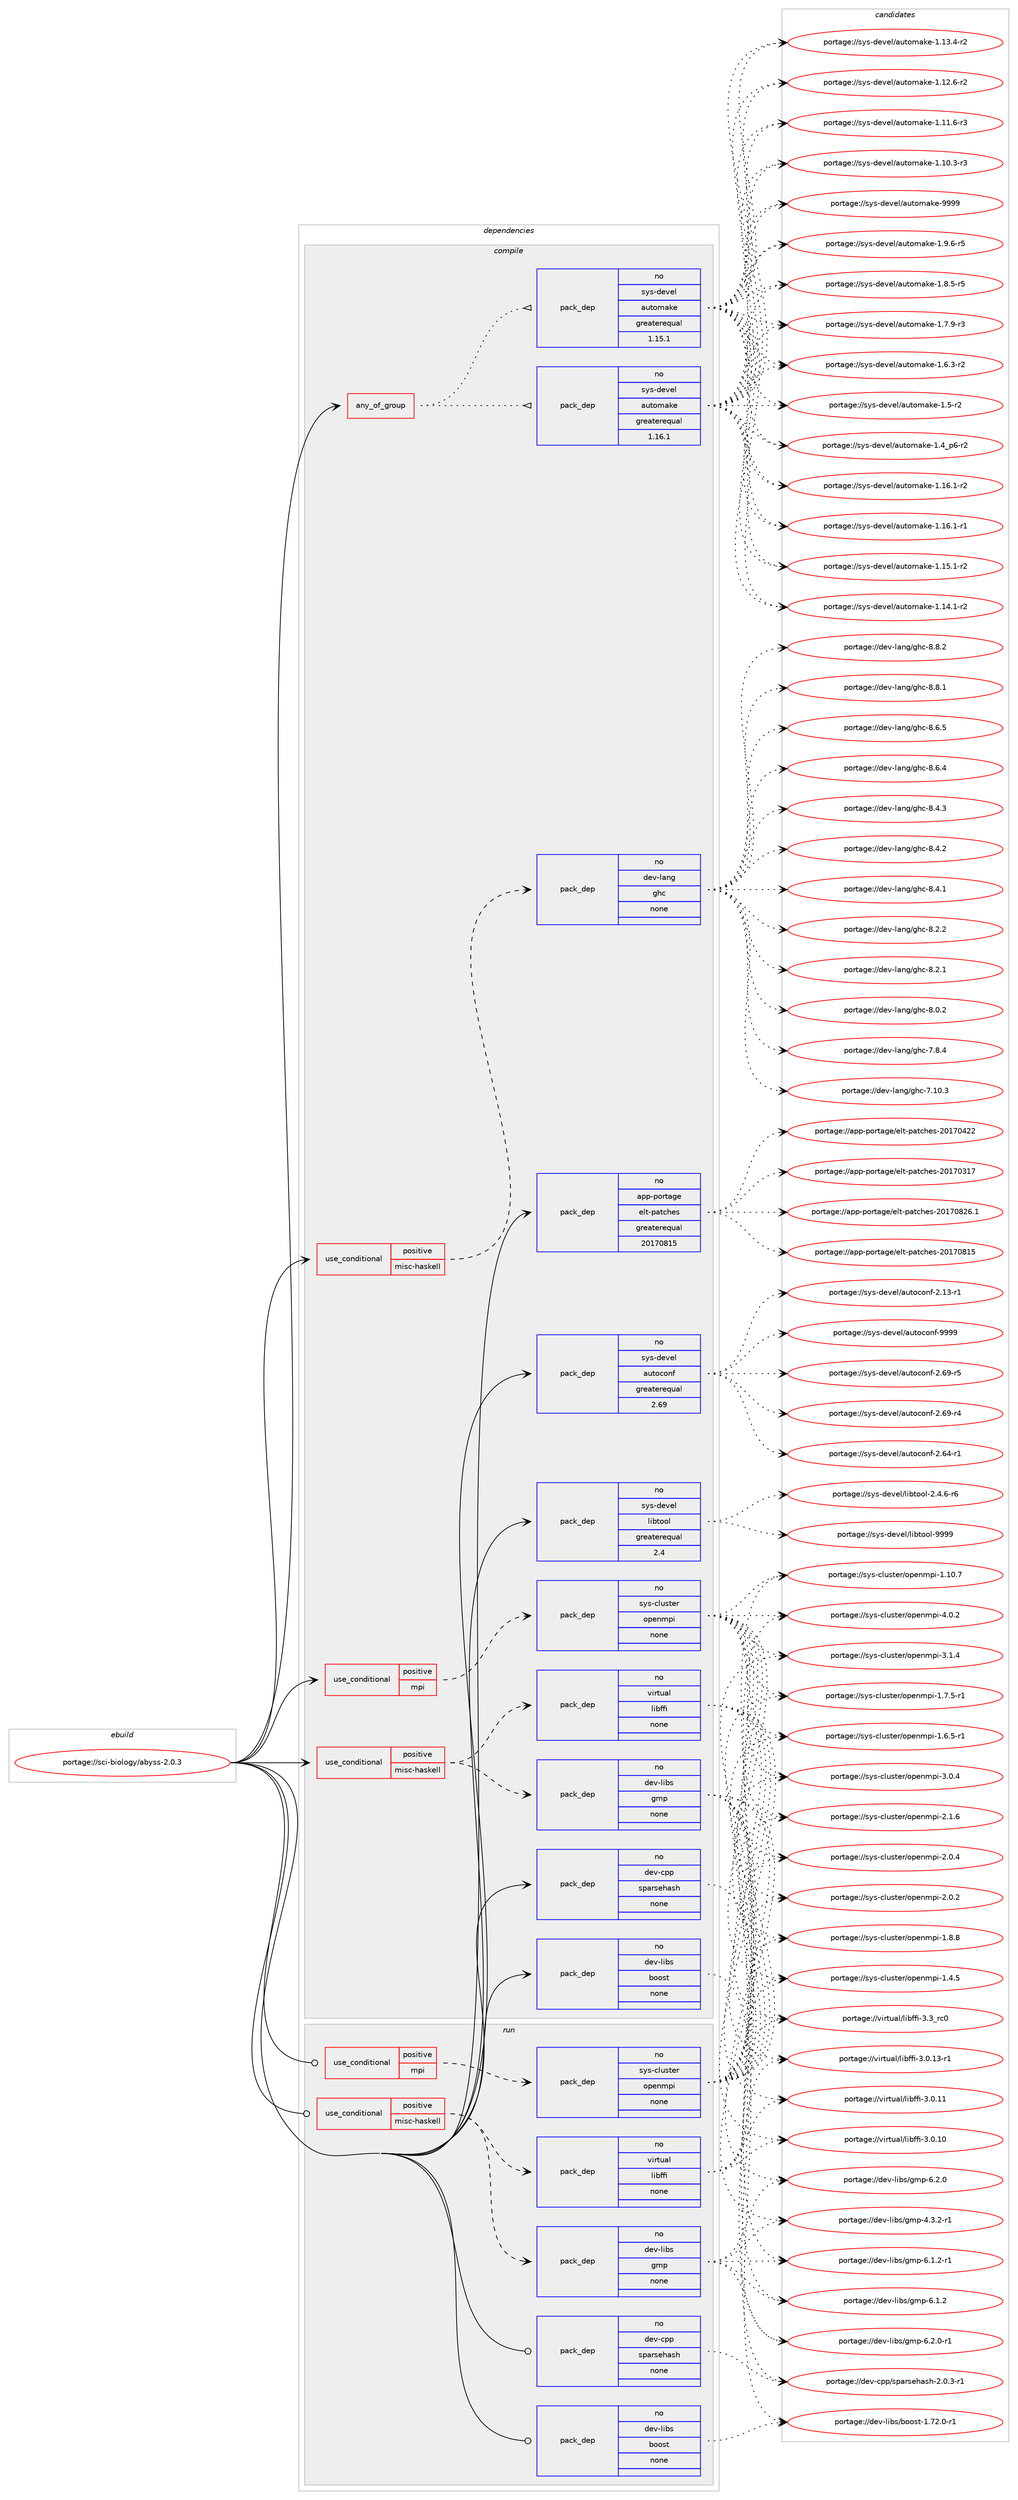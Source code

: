 digraph prolog {

# *************
# Graph options
# *************

newrank=true;
concentrate=true;
compound=true;
graph [rankdir=LR,fontname=Helvetica,fontsize=10,ranksep=1.5];#, ranksep=2.5, nodesep=0.2];
edge  [arrowhead=vee];
node  [fontname=Helvetica,fontsize=10];

# **********
# The ebuild
# **********

subgraph cluster_leftcol {
color=gray;
rank=same;
label=<<i>ebuild</i>>;
id [label="portage://sci-biology/abyss-2.0.3", color=red, width=4, href="../sci-biology/abyss-2.0.3.svg"];
}

# ****************
# The dependencies
# ****************

subgraph cluster_midcol {
color=gray;
label=<<i>dependencies</i>>;
subgraph cluster_compile {
fillcolor="#eeeeee";
style=filled;
label=<<i>compile</i>>;
subgraph any949 {
dependency44698 [label=<<TABLE BORDER="0" CELLBORDER="1" CELLSPACING="0" CELLPADDING="4"><TR><TD CELLPADDING="10">any_of_group</TD></TR></TABLE>>, shape=none, color=red];subgraph pack35707 {
dependency44699 [label=<<TABLE BORDER="0" CELLBORDER="1" CELLSPACING="0" CELLPADDING="4" WIDTH="220"><TR><TD ROWSPAN="6" CELLPADDING="30">pack_dep</TD></TR><TR><TD WIDTH="110">no</TD></TR><TR><TD>sys-devel</TD></TR><TR><TD>automake</TD></TR><TR><TD>greaterequal</TD></TR><TR><TD>1.16.1</TD></TR></TABLE>>, shape=none, color=blue];
}
dependency44698:e -> dependency44699:w [weight=20,style="dotted",arrowhead="oinv"];
subgraph pack35708 {
dependency44700 [label=<<TABLE BORDER="0" CELLBORDER="1" CELLSPACING="0" CELLPADDING="4" WIDTH="220"><TR><TD ROWSPAN="6" CELLPADDING="30">pack_dep</TD></TR><TR><TD WIDTH="110">no</TD></TR><TR><TD>sys-devel</TD></TR><TR><TD>automake</TD></TR><TR><TD>greaterequal</TD></TR><TR><TD>1.15.1</TD></TR></TABLE>>, shape=none, color=blue];
}
dependency44698:e -> dependency44700:w [weight=20,style="dotted",arrowhead="oinv"];
}
id:e -> dependency44698:w [weight=20,style="solid",arrowhead="vee"];
subgraph cond8038 {
dependency44701 [label=<<TABLE BORDER="0" CELLBORDER="1" CELLSPACING="0" CELLPADDING="4"><TR><TD ROWSPAN="3" CELLPADDING="10">use_conditional</TD></TR><TR><TD>positive</TD></TR><TR><TD>misc-haskell</TD></TR></TABLE>>, shape=none, color=red];
subgraph pack35709 {
dependency44702 [label=<<TABLE BORDER="0" CELLBORDER="1" CELLSPACING="0" CELLPADDING="4" WIDTH="220"><TR><TD ROWSPAN="6" CELLPADDING="30">pack_dep</TD></TR><TR><TD WIDTH="110">no</TD></TR><TR><TD>dev-lang</TD></TR><TR><TD>ghc</TD></TR><TR><TD>none</TD></TR><TR><TD></TD></TR></TABLE>>, shape=none, color=blue];
}
dependency44701:e -> dependency44702:w [weight=20,style="dashed",arrowhead="vee"];
}
id:e -> dependency44701:w [weight=20,style="solid",arrowhead="vee"];
subgraph cond8039 {
dependency44703 [label=<<TABLE BORDER="0" CELLBORDER="1" CELLSPACING="0" CELLPADDING="4"><TR><TD ROWSPAN="3" CELLPADDING="10">use_conditional</TD></TR><TR><TD>positive</TD></TR><TR><TD>misc-haskell</TD></TR></TABLE>>, shape=none, color=red];
subgraph pack35710 {
dependency44704 [label=<<TABLE BORDER="0" CELLBORDER="1" CELLSPACING="0" CELLPADDING="4" WIDTH="220"><TR><TD ROWSPAN="6" CELLPADDING="30">pack_dep</TD></TR><TR><TD WIDTH="110">no</TD></TR><TR><TD>dev-libs</TD></TR><TR><TD>gmp</TD></TR><TR><TD>none</TD></TR><TR><TD></TD></TR></TABLE>>, shape=none, color=blue];
}
dependency44703:e -> dependency44704:w [weight=20,style="dashed",arrowhead="vee"];
subgraph pack35711 {
dependency44705 [label=<<TABLE BORDER="0" CELLBORDER="1" CELLSPACING="0" CELLPADDING="4" WIDTH="220"><TR><TD ROWSPAN="6" CELLPADDING="30">pack_dep</TD></TR><TR><TD WIDTH="110">no</TD></TR><TR><TD>virtual</TD></TR><TR><TD>libffi</TD></TR><TR><TD>none</TD></TR><TR><TD></TD></TR></TABLE>>, shape=none, color=blue];
}
dependency44703:e -> dependency44705:w [weight=20,style="dashed",arrowhead="vee"];
}
id:e -> dependency44703:w [weight=20,style="solid",arrowhead="vee"];
subgraph cond8040 {
dependency44706 [label=<<TABLE BORDER="0" CELLBORDER="1" CELLSPACING="0" CELLPADDING="4"><TR><TD ROWSPAN="3" CELLPADDING="10">use_conditional</TD></TR><TR><TD>positive</TD></TR><TR><TD>mpi</TD></TR></TABLE>>, shape=none, color=red];
subgraph pack35712 {
dependency44707 [label=<<TABLE BORDER="0" CELLBORDER="1" CELLSPACING="0" CELLPADDING="4" WIDTH="220"><TR><TD ROWSPAN="6" CELLPADDING="30">pack_dep</TD></TR><TR><TD WIDTH="110">no</TD></TR><TR><TD>sys-cluster</TD></TR><TR><TD>openmpi</TD></TR><TR><TD>none</TD></TR><TR><TD></TD></TR></TABLE>>, shape=none, color=blue];
}
dependency44706:e -> dependency44707:w [weight=20,style="dashed",arrowhead="vee"];
}
id:e -> dependency44706:w [weight=20,style="solid",arrowhead="vee"];
subgraph pack35713 {
dependency44708 [label=<<TABLE BORDER="0" CELLBORDER="1" CELLSPACING="0" CELLPADDING="4" WIDTH="220"><TR><TD ROWSPAN="6" CELLPADDING="30">pack_dep</TD></TR><TR><TD WIDTH="110">no</TD></TR><TR><TD>app-portage</TD></TR><TR><TD>elt-patches</TD></TR><TR><TD>greaterequal</TD></TR><TR><TD>20170815</TD></TR></TABLE>>, shape=none, color=blue];
}
id:e -> dependency44708:w [weight=20,style="solid",arrowhead="vee"];
subgraph pack35714 {
dependency44709 [label=<<TABLE BORDER="0" CELLBORDER="1" CELLSPACING="0" CELLPADDING="4" WIDTH="220"><TR><TD ROWSPAN="6" CELLPADDING="30">pack_dep</TD></TR><TR><TD WIDTH="110">no</TD></TR><TR><TD>dev-cpp</TD></TR><TR><TD>sparsehash</TD></TR><TR><TD>none</TD></TR><TR><TD></TD></TR></TABLE>>, shape=none, color=blue];
}
id:e -> dependency44709:w [weight=20,style="solid",arrowhead="vee"];
subgraph pack35715 {
dependency44710 [label=<<TABLE BORDER="0" CELLBORDER="1" CELLSPACING="0" CELLPADDING="4" WIDTH="220"><TR><TD ROWSPAN="6" CELLPADDING="30">pack_dep</TD></TR><TR><TD WIDTH="110">no</TD></TR><TR><TD>dev-libs</TD></TR><TR><TD>boost</TD></TR><TR><TD>none</TD></TR><TR><TD></TD></TR></TABLE>>, shape=none, color=blue];
}
id:e -> dependency44710:w [weight=20,style="solid",arrowhead="vee"];
subgraph pack35716 {
dependency44711 [label=<<TABLE BORDER="0" CELLBORDER="1" CELLSPACING="0" CELLPADDING="4" WIDTH="220"><TR><TD ROWSPAN="6" CELLPADDING="30">pack_dep</TD></TR><TR><TD WIDTH="110">no</TD></TR><TR><TD>sys-devel</TD></TR><TR><TD>autoconf</TD></TR><TR><TD>greaterequal</TD></TR><TR><TD>2.69</TD></TR></TABLE>>, shape=none, color=blue];
}
id:e -> dependency44711:w [weight=20,style="solid",arrowhead="vee"];
subgraph pack35717 {
dependency44712 [label=<<TABLE BORDER="0" CELLBORDER="1" CELLSPACING="0" CELLPADDING="4" WIDTH="220"><TR><TD ROWSPAN="6" CELLPADDING="30">pack_dep</TD></TR><TR><TD WIDTH="110">no</TD></TR><TR><TD>sys-devel</TD></TR><TR><TD>libtool</TD></TR><TR><TD>greaterequal</TD></TR><TR><TD>2.4</TD></TR></TABLE>>, shape=none, color=blue];
}
id:e -> dependency44712:w [weight=20,style="solid",arrowhead="vee"];
}
subgraph cluster_compileandrun {
fillcolor="#eeeeee";
style=filled;
label=<<i>compile and run</i>>;
}
subgraph cluster_run {
fillcolor="#eeeeee";
style=filled;
label=<<i>run</i>>;
subgraph cond8041 {
dependency44713 [label=<<TABLE BORDER="0" CELLBORDER="1" CELLSPACING="0" CELLPADDING="4"><TR><TD ROWSPAN="3" CELLPADDING="10">use_conditional</TD></TR><TR><TD>positive</TD></TR><TR><TD>misc-haskell</TD></TR></TABLE>>, shape=none, color=red];
subgraph pack35718 {
dependency44714 [label=<<TABLE BORDER="0" CELLBORDER="1" CELLSPACING="0" CELLPADDING="4" WIDTH="220"><TR><TD ROWSPAN="6" CELLPADDING="30">pack_dep</TD></TR><TR><TD WIDTH="110">no</TD></TR><TR><TD>dev-libs</TD></TR><TR><TD>gmp</TD></TR><TR><TD>none</TD></TR><TR><TD></TD></TR></TABLE>>, shape=none, color=blue];
}
dependency44713:e -> dependency44714:w [weight=20,style="dashed",arrowhead="vee"];
subgraph pack35719 {
dependency44715 [label=<<TABLE BORDER="0" CELLBORDER="1" CELLSPACING="0" CELLPADDING="4" WIDTH="220"><TR><TD ROWSPAN="6" CELLPADDING="30">pack_dep</TD></TR><TR><TD WIDTH="110">no</TD></TR><TR><TD>virtual</TD></TR><TR><TD>libffi</TD></TR><TR><TD>none</TD></TR><TR><TD></TD></TR></TABLE>>, shape=none, color=blue];
}
dependency44713:e -> dependency44715:w [weight=20,style="dashed",arrowhead="vee"];
}
id:e -> dependency44713:w [weight=20,style="solid",arrowhead="odot"];
subgraph cond8042 {
dependency44716 [label=<<TABLE BORDER="0" CELLBORDER="1" CELLSPACING="0" CELLPADDING="4"><TR><TD ROWSPAN="3" CELLPADDING="10">use_conditional</TD></TR><TR><TD>positive</TD></TR><TR><TD>mpi</TD></TR></TABLE>>, shape=none, color=red];
subgraph pack35720 {
dependency44717 [label=<<TABLE BORDER="0" CELLBORDER="1" CELLSPACING="0" CELLPADDING="4" WIDTH="220"><TR><TD ROWSPAN="6" CELLPADDING="30">pack_dep</TD></TR><TR><TD WIDTH="110">no</TD></TR><TR><TD>sys-cluster</TD></TR><TR><TD>openmpi</TD></TR><TR><TD>none</TD></TR><TR><TD></TD></TR></TABLE>>, shape=none, color=blue];
}
dependency44716:e -> dependency44717:w [weight=20,style="dashed",arrowhead="vee"];
}
id:e -> dependency44716:w [weight=20,style="solid",arrowhead="odot"];
subgraph pack35721 {
dependency44718 [label=<<TABLE BORDER="0" CELLBORDER="1" CELLSPACING="0" CELLPADDING="4" WIDTH="220"><TR><TD ROWSPAN="6" CELLPADDING="30">pack_dep</TD></TR><TR><TD WIDTH="110">no</TD></TR><TR><TD>dev-cpp</TD></TR><TR><TD>sparsehash</TD></TR><TR><TD>none</TD></TR><TR><TD></TD></TR></TABLE>>, shape=none, color=blue];
}
id:e -> dependency44718:w [weight=20,style="solid",arrowhead="odot"];
subgraph pack35722 {
dependency44719 [label=<<TABLE BORDER="0" CELLBORDER="1" CELLSPACING="0" CELLPADDING="4" WIDTH="220"><TR><TD ROWSPAN="6" CELLPADDING="30">pack_dep</TD></TR><TR><TD WIDTH="110">no</TD></TR><TR><TD>dev-libs</TD></TR><TR><TD>boost</TD></TR><TR><TD>none</TD></TR><TR><TD></TD></TR></TABLE>>, shape=none, color=blue];
}
id:e -> dependency44719:w [weight=20,style="solid",arrowhead="odot"];
}
}

# **************
# The candidates
# **************

subgraph cluster_choices {
rank=same;
color=gray;
label=<<i>candidates</i>>;

subgraph choice35707 {
color=black;
nodesep=1;
choice115121115451001011181011084797117116111109971071014557575757 [label="portage://sys-devel/automake-9999", color=red, width=4,href="../sys-devel/automake-9999.svg"];
choice115121115451001011181011084797117116111109971071014549465746544511453 [label="portage://sys-devel/automake-1.9.6-r5", color=red, width=4,href="../sys-devel/automake-1.9.6-r5.svg"];
choice115121115451001011181011084797117116111109971071014549465646534511453 [label="portage://sys-devel/automake-1.8.5-r5", color=red, width=4,href="../sys-devel/automake-1.8.5-r5.svg"];
choice115121115451001011181011084797117116111109971071014549465546574511451 [label="portage://sys-devel/automake-1.7.9-r3", color=red, width=4,href="../sys-devel/automake-1.7.9-r3.svg"];
choice115121115451001011181011084797117116111109971071014549465446514511450 [label="portage://sys-devel/automake-1.6.3-r2", color=red, width=4,href="../sys-devel/automake-1.6.3-r2.svg"];
choice11512111545100101118101108479711711611110997107101454946534511450 [label="portage://sys-devel/automake-1.5-r2", color=red, width=4,href="../sys-devel/automake-1.5-r2.svg"];
choice115121115451001011181011084797117116111109971071014549465295112544511450 [label="portage://sys-devel/automake-1.4_p6-r2", color=red, width=4,href="../sys-devel/automake-1.4_p6-r2.svg"];
choice11512111545100101118101108479711711611110997107101454946495446494511450 [label="portage://sys-devel/automake-1.16.1-r2", color=red, width=4,href="../sys-devel/automake-1.16.1-r2.svg"];
choice11512111545100101118101108479711711611110997107101454946495446494511449 [label="portage://sys-devel/automake-1.16.1-r1", color=red, width=4,href="../sys-devel/automake-1.16.1-r1.svg"];
choice11512111545100101118101108479711711611110997107101454946495346494511450 [label="portage://sys-devel/automake-1.15.1-r2", color=red, width=4,href="../sys-devel/automake-1.15.1-r2.svg"];
choice11512111545100101118101108479711711611110997107101454946495246494511450 [label="portage://sys-devel/automake-1.14.1-r2", color=red, width=4,href="../sys-devel/automake-1.14.1-r2.svg"];
choice11512111545100101118101108479711711611110997107101454946495146524511450 [label="portage://sys-devel/automake-1.13.4-r2", color=red, width=4,href="../sys-devel/automake-1.13.4-r2.svg"];
choice11512111545100101118101108479711711611110997107101454946495046544511450 [label="portage://sys-devel/automake-1.12.6-r2", color=red, width=4,href="../sys-devel/automake-1.12.6-r2.svg"];
choice11512111545100101118101108479711711611110997107101454946494946544511451 [label="portage://sys-devel/automake-1.11.6-r3", color=red, width=4,href="../sys-devel/automake-1.11.6-r3.svg"];
choice11512111545100101118101108479711711611110997107101454946494846514511451 [label="portage://sys-devel/automake-1.10.3-r3", color=red, width=4,href="../sys-devel/automake-1.10.3-r3.svg"];
dependency44699:e -> choice115121115451001011181011084797117116111109971071014557575757:w [style=dotted,weight="100"];
dependency44699:e -> choice115121115451001011181011084797117116111109971071014549465746544511453:w [style=dotted,weight="100"];
dependency44699:e -> choice115121115451001011181011084797117116111109971071014549465646534511453:w [style=dotted,weight="100"];
dependency44699:e -> choice115121115451001011181011084797117116111109971071014549465546574511451:w [style=dotted,weight="100"];
dependency44699:e -> choice115121115451001011181011084797117116111109971071014549465446514511450:w [style=dotted,weight="100"];
dependency44699:e -> choice11512111545100101118101108479711711611110997107101454946534511450:w [style=dotted,weight="100"];
dependency44699:e -> choice115121115451001011181011084797117116111109971071014549465295112544511450:w [style=dotted,weight="100"];
dependency44699:e -> choice11512111545100101118101108479711711611110997107101454946495446494511450:w [style=dotted,weight="100"];
dependency44699:e -> choice11512111545100101118101108479711711611110997107101454946495446494511449:w [style=dotted,weight="100"];
dependency44699:e -> choice11512111545100101118101108479711711611110997107101454946495346494511450:w [style=dotted,weight="100"];
dependency44699:e -> choice11512111545100101118101108479711711611110997107101454946495246494511450:w [style=dotted,weight="100"];
dependency44699:e -> choice11512111545100101118101108479711711611110997107101454946495146524511450:w [style=dotted,weight="100"];
dependency44699:e -> choice11512111545100101118101108479711711611110997107101454946495046544511450:w [style=dotted,weight="100"];
dependency44699:e -> choice11512111545100101118101108479711711611110997107101454946494946544511451:w [style=dotted,weight="100"];
dependency44699:e -> choice11512111545100101118101108479711711611110997107101454946494846514511451:w [style=dotted,weight="100"];
}
subgraph choice35708 {
color=black;
nodesep=1;
choice115121115451001011181011084797117116111109971071014557575757 [label="portage://sys-devel/automake-9999", color=red, width=4,href="../sys-devel/automake-9999.svg"];
choice115121115451001011181011084797117116111109971071014549465746544511453 [label="portage://sys-devel/automake-1.9.6-r5", color=red, width=4,href="../sys-devel/automake-1.9.6-r5.svg"];
choice115121115451001011181011084797117116111109971071014549465646534511453 [label="portage://sys-devel/automake-1.8.5-r5", color=red, width=4,href="../sys-devel/automake-1.8.5-r5.svg"];
choice115121115451001011181011084797117116111109971071014549465546574511451 [label="portage://sys-devel/automake-1.7.9-r3", color=red, width=4,href="../sys-devel/automake-1.7.9-r3.svg"];
choice115121115451001011181011084797117116111109971071014549465446514511450 [label="portage://sys-devel/automake-1.6.3-r2", color=red, width=4,href="../sys-devel/automake-1.6.3-r2.svg"];
choice11512111545100101118101108479711711611110997107101454946534511450 [label="portage://sys-devel/automake-1.5-r2", color=red, width=4,href="../sys-devel/automake-1.5-r2.svg"];
choice115121115451001011181011084797117116111109971071014549465295112544511450 [label="portage://sys-devel/automake-1.4_p6-r2", color=red, width=4,href="../sys-devel/automake-1.4_p6-r2.svg"];
choice11512111545100101118101108479711711611110997107101454946495446494511450 [label="portage://sys-devel/automake-1.16.1-r2", color=red, width=4,href="../sys-devel/automake-1.16.1-r2.svg"];
choice11512111545100101118101108479711711611110997107101454946495446494511449 [label="portage://sys-devel/automake-1.16.1-r1", color=red, width=4,href="../sys-devel/automake-1.16.1-r1.svg"];
choice11512111545100101118101108479711711611110997107101454946495346494511450 [label="portage://sys-devel/automake-1.15.1-r2", color=red, width=4,href="../sys-devel/automake-1.15.1-r2.svg"];
choice11512111545100101118101108479711711611110997107101454946495246494511450 [label="portage://sys-devel/automake-1.14.1-r2", color=red, width=4,href="../sys-devel/automake-1.14.1-r2.svg"];
choice11512111545100101118101108479711711611110997107101454946495146524511450 [label="portage://sys-devel/automake-1.13.4-r2", color=red, width=4,href="../sys-devel/automake-1.13.4-r2.svg"];
choice11512111545100101118101108479711711611110997107101454946495046544511450 [label="portage://sys-devel/automake-1.12.6-r2", color=red, width=4,href="../sys-devel/automake-1.12.6-r2.svg"];
choice11512111545100101118101108479711711611110997107101454946494946544511451 [label="portage://sys-devel/automake-1.11.6-r3", color=red, width=4,href="../sys-devel/automake-1.11.6-r3.svg"];
choice11512111545100101118101108479711711611110997107101454946494846514511451 [label="portage://sys-devel/automake-1.10.3-r3", color=red, width=4,href="../sys-devel/automake-1.10.3-r3.svg"];
dependency44700:e -> choice115121115451001011181011084797117116111109971071014557575757:w [style=dotted,weight="100"];
dependency44700:e -> choice115121115451001011181011084797117116111109971071014549465746544511453:w [style=dotted,weight="100"];
dependency44700:e -> choice115121115451001011181011084797117116111109971071014549465646534511453:w [style=dotted,weight="100"];
dependency44700:e -> choice115121115451001011181011084797117116111109971071014549465546574511451:w [style=dotted,weight="100"];
dependency44700:e -> choice115121115451001011181011084797117116111109971071014549465446514511450:w [style=dotted,weight="100"];
dependency44700:e -> choice11512111545100101118101108479711711611110997107101454946534511450:w [style=dotted,weight="100"];
dependency44700:e -> choice115121115451001011181011084797117116111109971071014549465295112544511450:w [style=dotted,weight="100"];
dependency44700:e -> choice11512111545100101118101108479711711611110997107101454946495446494511450:w [style=dotted,weight="100"];
dependency44700:e -> choice11512111545100101118101108479711711611110997107101454946495446494511449:w [style=dotted,weight="100"];
dependency44700:e -> choice11512111545100101118101108479711711611110997107101454946495346494511450:w [style=dotted,weight="100"];
dependency44700:e -> choice11512111545100101118101108479711711611110997107101454946495246494511450:w [style=dotted,weight="100"];
dependency44700:e -> choice11512111545100101118101108479711711611110997107101454946495146524511450:w [style=dotted,weight="100"];
dependency44700:e -> choice11512111545100101118101108479711711611110997107101454946495046544511450:w [style=dotted,weight="100"];
dependency44700:e -> choice11512111545100101118101108479711711611110997107101454946494946544511451:w [style=dotted,weight="100"];
dependency44700:e -> choice11512111545100101118101108479711711611110997107101454946494846514511451:w [style=dotted,weight="100"];
}
subgraph choice35709 {
color=black;
nodesep=1;
choice10010111845108971101034710310499455646564650 [label="portage://dev-lang/ghc-8.8.2", color=red, width=4,href="../dev-lang/ghc-8.8.2.svg"];
choice10010111845108971101034710310499455646564649 [label="portage://dev-lang/ghc-8.8.1", color=red, width=4,href="../dev-lang/ghc-8.8.1.svg"];
choice10010111845108971101034710310499455646544653 [label="portage://dev-lang/ghc-8.6.5", color=red, width=4,href="../dev-lang/ghc-8.6.5.svg"];
choice10010111845108971101034710310499455646544652 [label="portage://dev-lang/ghc-8.6.4", color=red, width=4,href="../dev-lang/ghc-8.6.4.svg"];
choice10010111845108971101034710310499455646524651 [label="portage://dev-lang/ghc-8.4.3", color=red, width=4,href="../dev-lang/ghc-8.4.3.svg"];
choice10010111845108971101034710310499455646524650 [label="portage://dev-lang/ghc-8.4.2", color=red, width=4,href="../dev-lang/ghc-8.4.2.svg"];
choice10010111845108971101034710310499455646524649 [label="portage://dev-lang/ghc-8.4.1", color=red, width=4,href="../dev-lang/ghc-8.4.1.svg"];
choice10010111845108971101034710310499455646504650 [label="portage://dev-lang/ghc-8.2.2", color=red, width=4,href="../dev-lang/ghc-8.2.2.svg"];
choice10010111845108971101034710310499455646504649 [label="portage://dev-lang/ghc-8.2.1", color=red, width=4,href="../dev-lang/ghc-8.2.1.svg"];
choice10010111845108971101034710310499455646484650 [label="portage://dev-lang/ghc-8.0.2", color=red, width=4,href="../dev-lang/ghc-8.0.2.svg"];
choice10010111845108971101034710310499455546564652 [label="portage://dev-lang/ghc-7.8.4", color=red, width=4,href="../dev-lang/ghc-7.8.4.svg"];
choice1001011184510897110103471031049945554649484651 [label="portage://dev-lang/ghc-7.10.3", color=red, width=4,href="../dev-lang/ghc-7.10.3.svg"];
dependency44702:e -> choice10010111845108971101034710310499455646564650:w [style=dotted,weight="100"];
dependency44702:e -> choice10010111845108971101034710310499455646564649:w [style=dotted,weight="100"];
dependency44702:e -> choice10010111845108971101034710310499455646544653:w [style=dotted,weight="100"];
dependency44702:e -> choice10010111845108971101034710310499455646544652:w [style=dotted,weight="100"];
dependency44702:e -> choice10010111845108971101034710310499455646524651:w [style=dotted,weight="100"];
dependency44702:e -> choice10010111845108971101034710310499455646524650:w [style=dotted,weight="100"];
dependency44702:e -> choice10010111845108971101034710310499455646524649:w [style=dotted,weight="100"];
dependency44702:e -> choice10010111845108971101034710310499455646504650:w [style=dotted,weight="100"];
dependency44702:e -> choice10010111845108971101034710310499455646504649:w [style=dotted,weight="100"];
dependency44702:e -> choice10010111845108971101034710310499455646484650:w [style=dotted,weight="100"];
dependency44702:e -> choice10010111845108971101034710310499455546564652:w [style=dotted,weight="100"];
dependency44702:e -> choice1001011184510897110103471031049945554649484651:w [style=dotted,weight="100"];
}
subgraph choice35710 {
color=black;
nodesep=1;
choice1001011184510810598115471031091124554465046484511449 [label="portage://dev-libs/gmp-6.2.0-r1", color=red, width=4,href="../dev-libs/gmp-6.2.0-r1.svg"];
choice100101118451081059811547103109112455446504648 [label="portage://dev-libs/gmp-6.2.0", color=red, width=4,href="../dev-libs/gmp-6.2.0.svg"];
choice1001011184510810598115471031091124554464946504511449 [label="portage://dev-libs/gmp-6.1.2-r1", color=red, width=4,href="../dev-libs/gmp-6.1.2-r1.svg"];
choice100101118451081059811547103109112455446494650 [label="portage://dev-libs/gmp-6.1.2", color=red, width=4,href="../dev-libs/gmp-6.1.2.svg"];
choice1001011184510810598115471031091124552465146504511449 [label="portage://dev-libs/gmp-4.3.2-r1", color=red, width=4,href="../dev-libs/gmp-4.3.2-r1.svg"];
dependency44704:e -> choice1001011184510810598115471031091124554465046484511449:w [style=dotted,weight="100"];
dependency44704:e -> choice100101118451081059811547103109112455446504648:w [style=dotted,weight="100"];
dependency44704:e -> choice1001011184510810598115471031091124554464946504511449:w [style=dotted,weight="100"];
dependency44704:e -> choice100101118451081059811547103109112455446494650:w [style=dotted,weight="100"];
dependency44704:e -> choice1001011184510810598115471031091124552465146504511449:w [style=dotted,weight="100"];
}
subgraph choice35711 {
color=black;
nodesep=1;
choice11810511411611797108471081059810210210545514651951149948 [label="portage://virtual/libffi-3.3_rc0", color=red, width=4,href="../virtual/libffi-3.3_rc0.svg"];
choice118105114116117971084710810598102102105455146484649514511449 [label="portage://virtual/libffi-3.0.13-r1", color=red, width=4,href="../virtual/libffi-3.0.13-r1.svg"];
choice11810511411611797108471081059810210210545514648464949 [label="portage://virtual/libffi-3.0.11", color=red, width=4,href="../virtual/libffi-3.0.11.svg"];
choice11810511411611797108471081059810210210545514648464948 [label="portage://virtual/libffi-3.0.10", color=red, width=4,href="../virtual/libffi-3.0.10.svg"];
dependency44705:e -> choice11810511411611797108471081059810210210545514651951149948:w [style=dotted,weight="100"];
dependency44705:e -> choice118105114116117971084710810598102102105455146484649514511449:w [style=dotted,weight="100"];
dependency44705:e -> choice11810511411611797108471081059810210210545514648464949:w [style=dotted,weight="100"];
dependency44705:e -> choice11810511411611797108471081059810210210545514648464948:w [style=dotted,weight="100"];
}
subgraph choice35712 {
color=black;
nodesep=1;
choice115121115459910811711511610111447111112101110109112105455246484650 [label="portage://sys-cluster/openmpi-4.0.2", color=red, width=4,href="../sys-cluster/openmpi-4.0.2.svg"];
choice115121115459910811711511610111447111112101110109112105455146494652 [label="portage://sys-cluster/openmpi-3.1.4", color=red, width=4,href="../sys-cluster/openmpi-3.1.4.svg"];
choice115121115459910811711511610111447111112101110109112105455146484652 [label="portage://sys-cluster/openmpi-3.0.4", color=red, width=4,href="../sys-cluster/openmpi-3.0.4.svg"];
choice115121115459910811711511610111447111112101110109112105455046494654 [label="portage://sys-cluster/openmpi-2.1.6", color=red, width=4,href="../sys-cluster/openmpi-2.1.6.svg"];
choice115121115459910811711511610111447111112101110109112105455046484652 [label="portage://sys-cluster/openmpi-2.0.4", color=red, width=4,href="../sys-cluster/openmpi-2.0.4.svg"];
choice115121115459910811711511610111447111112101110109112105455046484650 [label="portage://sys-cluster/openmpi-2.0.2", color=red, width=4,href="../sys-cluster/openmpi-2.0.2.svg"];
choice115121115459910811711511610111447111112101110109112105454946564656 [label="portage://sys-cluster/openmpi-1.8.8", color=red, width=4,href="../sys-cluster/openmpi-1.8.8.svg"];
choice1151211154599108117115116101114471111121011101091121054549465546534511449 [label="portage://sys-cluster/openmpi-1.7.5-r1", color=red, width=4,href="../sys-cluster/openmpi-1.7.5-r1.svg"];
choice1151211154599108117115116101114471111121011101091121054549465446534511449 [label="portage://sys-cluster/openmpi-1.6.5-r1", color=red, width=4,href="../sys-cluster/openmpi-1.6.5-r1.svg"];
choice115121115459910811711511610111447111112101110109112105454946524653 [label="portage://sys-cluster/openmpi-1.4.5", color=red, width=4,href="../sys-cluster/openmpi-1.4.5.svg"];
choice11512111545991081171151161011144711111210111010911210545494649484655 [label="portage://sys-cluster/openmpi-1.10.7", color=red, width=4,href="../sys-cluster/openmpi-1.10.7.svg"];
dependency44707:e -> choice115121115459910811711511610111447111112101110109112105455246484650:w [style=dotted,weight="100"];
dependency44707:e -> choice115121115459910811711511610111447111112101110109112105455146494652:w [style=dotted,weight="100"];
dependency44707:e -> choice115121115459910811711511610111447111112101110109112105455146484652:w [style=dotted,weight="100"];
dependency44707:e -> choice115121115459910811711511610111447111112101110109112105455046494654:w [style=dotted,weight="100"];
dependency44707:e -> choice115121115459910811711511610111447111112101110109112105455046484652:w [style=dotted,weight="100"];
dependency44707:e -> choice115121115459910811711511610111447111112101110109112105455046484650:w [style=dotted,weight="100"];
dependency44707:e -> choice115121115459910811711511610111447111112101110109112105454946564656:w [style=dotted,weight="100"];
dependency44707:e -> choice1151211154599108117115116101114471111121011101091121054549465546534511449:w [style=dotted,weight="100"];
dependency44707:e -> choice1151211154599108117115116101114471111121011101091121054549465446534511449:w [style=dotted,weight="100"];
dependency44707:e -> choice115121115459910811711511610111447111112101110109112105454946524653:w [style=dotted,weight="100"];
dependency44707:e -> choice11512111545991081171151161011144711111210111010911210545494649484655:w [style=dotted,weight="100"];
}
subgraph choice35713 {
color=black;
nodesep=1;
choice971121124511211111411697103101471011081164511297116991041011154550484955485650544649 [label="portage://app-portage/elt-patches-20170826.1", color=red, width=4,href="../app-portage/elt-patches-20170826.1.svg"];
choice97112112451121111141169710310147101108116451129711699104101115455048495548564953 [label="portage://app-portage/elt-patches-20170815", color=red, width=4,href="../app-portage/elt-patches-20170815.svg"];
choice97112112451121111141169710310147101108116451129711699104101115455048495548525050 [label="portage://app-portage/elt-patches-20170422", color=red, width=4,href="../app-portage/elt-patches-20170422.svg"];
choice97112112451121111141169710310147101108116451129711699104101115455048495548514955 [label="portage://app-portage/elt-patches-20170317", color=red, width=4,href="../app-portage/elt-patches-20170317.svg"];
dependency44708:e -> choice971121124511211111411697103101471011081164511297116991041011154550484955485650544649:w [style=dotted,weight="100"];
dependency44708:e -> choice97112112451121111141169710310147101108116451129711699104101115455048495548564953:w [style=dotted,weight="100"];
dependency44708:e -> choice97112112451121111141169710310147101108116451129711699104101115455048495548525050:w [style=dotted,weight="100"];
dependency44708:e -> choice97112112451121111141169710310147101108116451129711699104101115455048495548514955:w [style=dotted,weight="100"];
}
subgraph choice35714 {
color=black;
nodesep=1;
choice10010111845991121124711511297114115101104971151044550464846514511449 [label="portage://dev-cpp/sparsehash-2.0.3-r1", color=red, width=4,href="../dev-cpp/sparsehash-2.0.3-r1.svg"];
dependency44709:e -> choice10010111845991121124711511297114115101104971151044550464846514511449:w [style=dotted,weight="100"];
}
subgraph choice35715 {
color=black;
nodesep=1;
choice10010111845108105981154798111111115116454946555046484511449 [label="portage://dev-libs/boost-1.72.0-r1", color=red, width=4,href="../dev-libs/boost-1.72.0-r1.svg"];
dependency44710:e -> choice10010111845108105981154798111111115116454946555046484511449:w [style=dotted,weight="100"];
}
subgraph choice35716 {
color=black;
nodesep=1;
choice115121115451001011181011084797117116111991111101024557575757 [label="portage://sys-devel/autoconf-9999", color=red, width=4,href="../sys-devel/autoconf-9999.svg"];
choice1151211154510010111810110847971171161119911111010245504654574511453 [label="portage://sys-devel/autoconf-2.69-r5", color=red, width=4,href="../sys-devel/autoconf-2.69-r5.svg"];
choice1151211154510010111810110847971171161119911111010245504654574511452 [label="portage://sys-devel/autoconf-2.69-r4", color=red, width=4,href="../sys-devel/autoconf-2.69-r4.svg"];
choice1151211154510010111810110847971171161119911111010245504654524511449 [label="portage://sys-devel/autoconf-2.64-r1", color=red, width=4,href="../sys-devel/autoconf-2.64-r1.svg"];
choice1151211154510010111810110847971171161119911111010245504649514511449 [label="portage://sys-devel/autoconf-2.13-r1", color=red, width=4,href="../sys-devel/autoconf-2.13-r1.svg"];
dependency44711:e -> choice115121115451001011181011084797117116111991111101024557575757:w [style=dotted,weight="100"];
dependency44711:e -> choice1151211154510010111810110847971171161119911111010245504654574511453:w [style=dotted,weight="100"];
dependency44711:e -> choice1151211154510010111810110847971171161119911111010245504654574511452:w [style=dotted,weight="100"];
dependency44711:e -> choice1151211154510010111810110847971171161119911111010245504654524511449:w [style=dotted,weight="100"];
dependency44711:e -> choice1151211154510010111810110847971171161119911111010245504649514511449:w [style=dotted,weight="100"];
}
subgraph choice35717 {
color=black;
nodesep=1;
choice1151211154510010111810110847108105981161111111084557575757 [label="portage://sys-devel/libtool-9999", color=red, width=4,href="../sys-devel/libtool-9999.svg"];
choice1151211154510010111810110847108105981161111111084550465246544511454 [label="portage://sys-devel/libtool-2.4.6-r6", color=red, width=4,href="../sys-devel/libtool-2.4.6-r6.svg"];
dependency44712:e -> choice1151211154510010111810110847108105981161111111084557575757:w [style=dotted,weight="100"];
dependency44712:e -> choice1151211154510010111810110847108105981161111111084550465246544511454:w [style=dotted,weight="100"];
}
subgraph choice35718 {
color=black;
nodesep=1;
choice1001011184510810598115471031091124554465046484511449 [label="portage://dev-libs/gmp-6.2.0-r1", color=red, width=4,href="../dev-libs/gmp-6.2.0-r1.svg"];
choice100101118451081059811547103109112455446504648 [label="portage://dev-libs/gmp-6.2.0", color=red, width=4,href="../dev-libs/gmp-6.2.0.svg"];
choice1001011184510810598115471031091124554464946504511449 [label="portage://dev-libs/gmp-6.1.2-r1", color=red, width=4,href="../dev-libs/gmp-6.1.2-r1.svg"];
choice100101118451081059811547103109112455446494650 [label="portage://dev-libs/gmp-6.1.2", color=red, width=4,href="../dev-libs/gmp-6.1.2.svg"];
choice1001011184510810598115471031091124552465146504511449 [label="portage://dev-libs/gmp-4.3.2-r1", color=red, width=4,href="../dev-libs/gmp-4.3.2-r1.svg"];
dependency44714:e -> choice1001011184510810598115471031091124554465046484511449:w [style=dotted,weight="100"];
dependency44714:e -> choice100101118451081059811547103109112455446504648:w [style=dotted,weight="100"];
dependency44714:e -> choice1001011184510810598115471031091124554464946504511449:w [style=dotted,weight="100"];
dependency44714:e -> choice100101118451081059811547103109112455446494650:w [style=dotted,weight="100"];
dependency44714:e -> choice1001011184510810598115471031091124552465146504511449:w [style=dotted,weight="100"];
}
subgraph choice35719 {
color=black;
nodesep=1;
choice11810511411611797108471081059810210210545514651951149948 [label="portage://virtual/libffi-3.3_rc0", color=red, width=4,href="../virtual/libffi-3.3_rc0.svg"];
choice118105114116117971084710810598102102105455146484649514511449 [label="portage://virtual/libffi-3.0.13-r1", color=red, width=4,href="../virtual/libffi-3.0.13-r1.svg"];
choice11810511411611797108471081059810210210545514648464949 [label="portage://virtual/libffi-3.0.11", color=red, width=4,href="../virtual/libffi-3.0.11.svg"];
choice11810511411611797108471081059810210210545514648464948 [label="portage://virtual/libffi-3.0.10", color=red, width=4,href="../virtual/libffi-3.0.10.svg"];
dependency44715:e -> choice11810511411611797108471081059810210210545514651951149948:w [style=dotted,weight="100"];
dependency44715:e -> choice118105114116117971084710810598102102105455146484649514511449:w [style=dotted,weight="100"];
dependency44715:e -> choice11810511411611797108471081059810210210545514648464949:w [style=dotted,weight="100"];
dependency44715:e -> choice11810511411611797108471081059810210210545514648464948:w [style=dotted,weight="100"];
}
subgraph choice35720 {
color=black;
nodesep=1;
choice115121115459910811711511610111447111112101110109112105455246484650 [label="portage://sys-cluster/openmpi-4.0.2", color=red, width=4,href="../sys-cluster/openmpi-4.0.2.svg"];
choice115121115459910811711511610111447111112101110109112105455146494652 [label="portage://sys-cluster/openmpi-3.1.4", color=red, width=4,href="../sys-cluster/openmpi-3.1.4.svg"];
choice115121115459910811711511610111447111112101110109112105455146484652 [label="portage://sys-cluster/openmpi-3.0.4", color=red, width=4,href="../sys-cluster/openmpi-3.0.4.svg"];
choice115121115459910811711511610111447111112101110109112105455046494654 [label="portage://sys-cluster/openmpi-2.1.6", color=red, width=4,href="../sys-cluster/openmpi-2.1.6.svg"];
choice115121115459910811711511610111447111112101110109112105455046484652 [label="portage://sys-cluster/openmpi-2.0.4", color=red, width=4,href="../sys-cluster/openmpi-2.0.4.svg"];
choice115121115459910811711511610111447111112101110109112105455046484650 [label="portage://sys-cluster/openmpi-2.0.2", color=red, width=4,href="../sys-cluster/openmpi-2.0.2.svg"];
choice115121115459910811711511610111447111112101110109112105454946564656 [label="portage://sys-cluster/openmpi-1.8.8", color=red, width=4,href="../sys-cluster/openmpi-1.8.8.svg"];
choice1151211154599108117115116101114471111121011101091121054549465546534511449 [label="portage://sys-cluster/openmpi-1.7.5-r1", color=red, width=4,href="../sys-cluster/openmpi-1.7.5-r1.svg"];
choice1151211154599108117115116101114471111121011101091121054549465446534511449 [label="portage://sys-cluster/openmpi-1.6.5-r1", color=red, width=4,href="../sys-cluster/openmpi-1.6.5-r1.svg"];
choice115121115459910811711511610111447111112101110109112105454946524653 [label="portage://sys-cluster/openmpi-1.4.5", color=red, width=4,href="../sys-cluster/openmpi-1.4.5.svg"];
choice11512111545991081171151161011144711111210111010911210545494649484655 [label="portage://sys-cluster/openmpi-1.10.7", color=red, width=4,href="../sys-cluster/openmpi-1.10.7.svg"];
dependency44717:e -> choice115121115459910811711511610111447111112101110109112105455246484650:w [style=dotted,weight="100"];
dependency44717:e -> choice115121115459910811711511610111447111112101110109112105455146494652:w [style=dotted,weight="100"];
dependency44717:e -> choice115121115459910811711511610111447111112101110109112105455146484652:w [style=dotted,weight="100"];
dependency44717:e -> choice115121115459910811711511610111447111112101110109112105455046494654:w [style=dotted,weight="100"];
dependency44717:e -> choice115121115459910811711511610111447111112101110109112105455046484652:w [style=dotted,weight="100"];
dependency44717:e -> choice115121115459910811711511610111447111112101110109112105455046484650:w [style=dotted,weight="100"];
dependency44717:e -> choice115121115459910811711511610111447111112101110109112105454946564656:w [style=dotted,weight="100"];
dependency44717:e -> choice1151211154599108117115116101114471111121011101091121054549465546534511449:w [style=dotted,weight="100"];
dependency44717:e -> choice1151211154599108117115116101114471111121011101091121054549465446534511449:w [style=dotted,weight="100"];
dependency44717:e -> choice115121115459910811711511610111447111112101110109112105454946524653:w [style=dotted,weight="100"];
dependency44717:e -> choice11512111545991081171151161011144711111210111010911210545494649484655:w [style=dotted,weight="100"];
}
subgraph choice35721 {
color=black;
nodesep=1;
choice10010111845991121124711511297114115101104971151044550464846514511449 [label="portage://dev-cpp/sparsehash-2.0.3-r1", color=red, width=4,href="../dev-cpp/sparsehash-2.0.3-r1.svg"];
dependency44718:e -> choice10010111845991121124711511297114115101104971151044550464846514511449:w [style=dotted,weight="100"];
}
subgraph choice35722 {
color=black;
nodesep=1;
choice10010111845108105981154798111111115116454946555046484511449 [label="portage://dev-libs/boost-1.72.0-r1", color=red, width=4,href="../dev-libs/boost-1.72.0-r1.svg"];
dependency44719:e -> choice10010111845108105981154798111111115116454946555046484511449:w [style=dotted,weight="100"];
}
}

}

